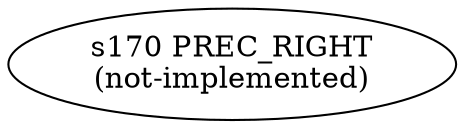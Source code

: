 
  digraph if_statement {
  
    rankdir=LR;
  
    s170 [label="s170 PREC_RIGHT\n(not-implemented)"];
  
  }
  